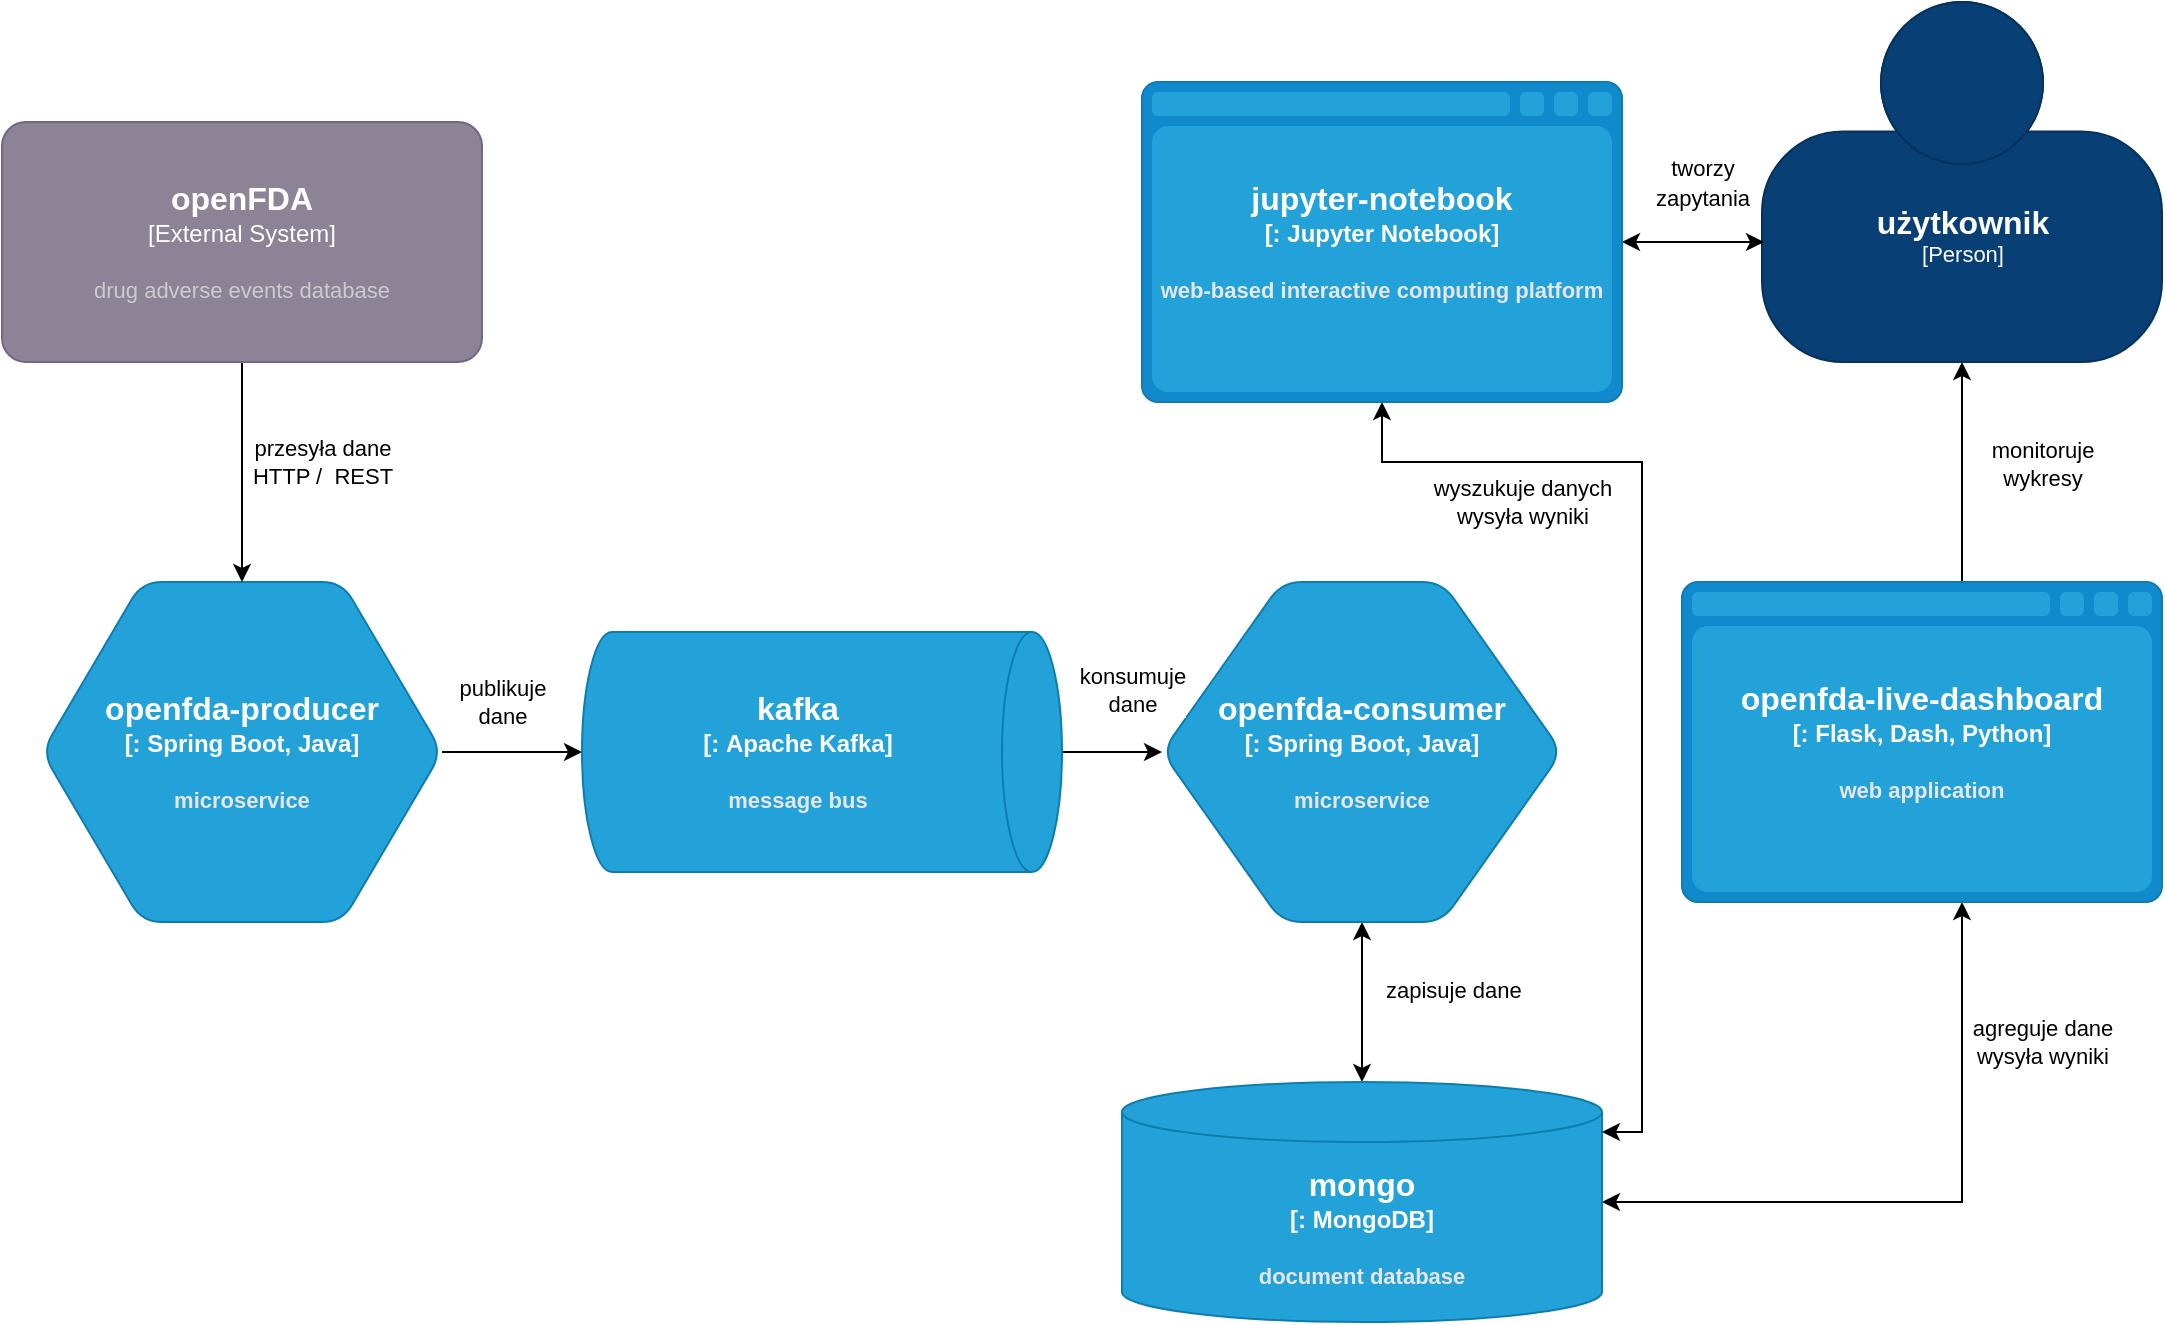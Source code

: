 <mxfile version="16.4.0" type="device"><diagram id="Futf8SIoppectOjmvB_h" name="Page-1"><mxGraphModel dx="1589" dy="973" grid="1" gridSize="10" guides="1" tooltips="1" connect="1" arrows="1" fold="1" page="1" pageScale="1" pageWidth="1169" pageHeight="827" math="0" shadow="0"><root><mxCell id="0"/><mxCell id="1" parent="0"/><mxCell id="j3gQ5O2oU7y4oZz9sgrC-4" value="" style="edgeStyle=orthogonalEdgeStyle;rounded=0;orthogonalLoop=1;jettySize=auto;html=1;" edge="1" parent="1" source="j3gQ5O2oU7y4oZz9sgrC-1" target="j3gQ5O2oU7y4oZz9sgrC-2"><mxGeometry relative="1" as="geometry"/></mxCell><mxCell id="j3gQ5O2oU7y4oZz9sgrC-27" value="publikuje&lt;br&gt;dane" style="edgeLabel;html=1;align=center;verticalAlign=middle;resizable=0;points=[];" vertex="1" connectable="0" parent="j3gQ5O2oU7y4oZz9sgrC-4"><mxGeometry x="-0.057" y="4" relative="1" as="geometry"><mxPoint x="-3" y="-21" as="offset"/></mxGeometry></mxCell><object placeholders="1" c4Type="openfda-producer" c4Container="" c4Technology="Spring Boot, Java" c4Description="microservice" label="&lt;font style=&quot;font-size: 16px&quot;&gt;&lt;b&gt;%c4Type%&lt;/font&gt;&lt;div&gt;[%c4Container%:&amp;nbsp;%c4Technology%]&lt;/div&gt;&lt;br&gt;&lt;div&gt;&lt;font style=&quot;font-size: 11px&quot;&gt;&lt;font color=&quot;#E6E6E6&quot;&gt;%c4Description%&lt;/font&gt;&lt;/div&gt;" id="j3gQ5O2oU7y4oZz9sgrC-1"><mxCell style="shape=hexagon;size=50;perimeter=hexagonPerimeter2;whiteSpace=wrap;html=1;fixedSize=1;rounded=1;labelBackgroundColor=none;fillColor=#23A2D9;fontSize=12;fontColor=#ffffff;align=center;strokeColor=#0E7DAD;metaEdit=1;points=[[0.5,0,0],[1,0.25,0],[1,0.5,0],[1,0.75,0],[0.5,1,0],[0,0.75,0],[0,0.5,0],[0,0.25,0]];resizable=0;" vertex="1" parent="1"><mxGeometry x="60" y="330" width="200" height="170" as="geometry"/></mxCell></object><mxCell id="j3gQ5O2oU7y4oZz9sgrC-51" value="" style="edgeStyle=orthogonalEdgeStyle;rounded=0;orthogonalLoop=1;jettySize=auto;html=1;startArrow=none;startFill=0;endArrow=classic;endFill=1;" edge="1" parent="1" source="j3gQ5O2oU7y4oZz9sgrC-2" target="j3gQ5O2oU7y4oZz9sgrC-5"><mxGeometry relative="1" as="geometry"/></mxCell><object placeholders="1" c4Type="kafka" c4Container="" c4Technology="Apache Kafka" c4Description="message bus" label="&lt;font style=&quot;font-size: 16px&quot;&gt;&lt;b&gt;%c4Type%&lt;/font&gt;&lt;div&gt;[%c4Container%:&amp;nbsp;%c4Technology%]&lt;/div&gt;&lt;br&gt;&lt;div&gt;&lt;font style=&quot;font-size: 11px&quot;&gt;&lt;font color=&quot;#E6E6E6&quot;&gt;%c4Description%&lt;/font&gt;&lt;/div&gt;" id="j3gQ5O2oU7y4oZz9sgrC-2"><mxCell style="shape=cylinder3;size=15;direction=south;whiteSpace=wrap;html=1;boundedLbl=1;rounded=0;labelBackgroundColor=none;fillColor=#23A2D9;fontSize=12;fontColor=#ffffff;align=center;strokeColor=#0E7DAD;metaEdit=1;points=[[0.5,0,0],[1,0.25,0],[1,0.5,0],[1,0.75,0],[0.5,1,0],[0,0.75,0],[0,0.5,0],[0,0.25,0]];resizable=0;" vertex="1" parent="1"><mxGeometry x="330" y="355" width="240" height="120" as="geometry"/></mxCell></object><mxCell id="j3gQ5O2oU7y4oZz9sgrC-50" value="" style="edgeStyle=orthogonalEdgeStyle;rounded=0;orthogonalLoop=1;jettySize=auto;html=1;startArrow=classic;startFill=1;endArrow=classic;endFill=1;" edge="1" parent="1" source="j3gQ5O2oU7y4oZz9sgrC-5" target="j3gQ5O2oU7y4oZz9sgrC-7"><mxGeometry relative="1" as="geometry"/></mxCell><object placeholders="1" c4Type="openfda-consumer" c4Container="" c4Technology="Spring Boot, Java" c4Description="microservice" label="&lt;font style=&quot;font-size: 16px&quot;&gt;&lt;b&gt;%c4Type%&lt;/font&gt;&lt;div&gt;[%c4Container%:&amp;nbsp;%c4Technology%]&lt;/div&gt;&lt;br&gt;&lt;div&gt;&lt;font style=&quot;font-size: 11px&quot;&gt;&lt;font color=&quot;#E6E6E6&quot;&gt;%c4Description%&lt;/font&gt;&lt;/div&gt;" id="j3gQ5O2oU7y4oZz9sgrC-5"><mxCell style="shape=hexagon;size=60;perimeter=hexagonPerimeter2;whiteSpace=wrap;html=1;fixedSize=1;rounded=1;labelBackgroundColor=none;fillColor=#23A2D9;fontSize=12;fontColor=#ffffff;align=center;strokeColor=#0E7DAD;metaEdit=1;points=[[0.5,0,0],[1,0.25,0],[1,0.5,0],[1,0.75,0],[0.5,1,0],[0,0.75,0],[0,0.5,0],[0,0.25,0]];resizable=0;" vertex="1" parent="1"><mxGeometry x="620" y="330" width="200" height="170" as="geometry"/></mxCell></object><mxCell id="j3gQ5O2oU7y4oZz9sgrC-23" style="edgeStyle=orthogonalEdgeStyle;rounded=0;orthogonalLoop=1;jettySize=auto;html=1;startArrow=classic;startFill=1;" edge="1" parent="1" source="j3gQ5O2oU7y4oZz9sgrC-7" target="j3gQ5O2oU7y4oZz9sgrC-11"><mxGeometry relative="1" as="geometry"><mxPoint x="1020" y="500" as="targetPoint"/><Array as="points"><mxPoint x="1020" y="640"/></Array></mxGeometry></mxCell><mxCell id="j3gQ5O2oU7y4oZz9sgrC-25" value="wyszukuje danych&lt;br&gt;wysyła wyniki" style="edgeLabel;html=1;align=center;verticalAlign=middle;resizable=0;points=[];" vertex="1" connectable="0" parent="j3gQ5O2oU7y4oZz9sgrC-23"><mxGeometry x="0.545" y="3" relative="1" as="geometry"><mxPoint x="-217" y="-275" as="offset"/></mxGeometry></mxCell><object placeholders="1" c4Type="mongo" c4Container="" c4Technology="MongoDB" c4Description="document database" label="&lt;font style=&quot;font-size: 16px&quot;&gt;&lt;b&gt;%c4Type%&lt;/font&gt;&lt;div&gt;[%c4Container%:&amp;nbsp;%c4Technology%]&lt;/div&gt;&lt;br&gt;&lt;div&gt;&lt;font style=&quot;font-size: 11px&quot;&gt;&lt;font color=&quot;#E6E6E6&quot;&gt;%c4Description%&lt;/font&gt;&lt;/div&gt;" id="j3gQ5O2oU7y4oZz9sgrC-7"><mxCell style="shape=cylinder3;size=15;whiteSpace=wrap;html=1;boundedLbl=1;rounded=0;labelBackgroundColor=none;fillColor=#23A2D9;fontSize=12;fontColor=#ffffff;align=center;strokeColor=#0E7DAD;metaEdit=1;points=[[0.5,0,0],[1,0.25,0],[1,0.5,0],[1,0.75,0],[0.5,1,0],[0,0.75,0],[0,0.5,0],[0,0.25,0]];resizable=0;" vertex="1" parent="1"><mxGeometry x="600" y="580" width="240" height="120" as="geometry"/></mxCell></object><mxCell id="j3gQ5O2oU7y4oZz9sgrC-24" style="edgeStyle=orthogonalEdgeStyle;rounded=0;orthogonalLoop=1;jettySize=auto;html=1;entryX=0.5;entryY=0;entryDx=0;entryDy=0;entryPerimeter=0;" edge="1" parent="1" source="j3gQ5O2oU7y4oZz9sgrC-8" target="j3gQ5O2oU7y4oZz9sgrC-1"><mxGeometry relative="1" as="geometry"/></mxCell><mxCell id="j3gQ5O2oU7y4oZz9sgrC-26" value="przesyła dane&lt;br&gt;HTTP /&amp;nbsp; REST" style="edgeLabel;html=1;align=center;verticalAlign=middle;resizable=0;points=[];" vertex="1" connectable="0" parent="j3gQ5O2oU7y4oZz9sgrC-24"><mxGeometry x="-0.2" y="2" relative="1" as="geometry"><mxPoint x="38" y="6" as="offset"/></mxGeometry></mxCell><object placeholders="1" c4Name="openFDA" c4Type="External System" c4Description="drug adverse events database" label="&lt;font style=&quot;font-size: 16px&quot;&gt;&lt;b&gt;%c4Name%&lt;/b&gt;&lt;/font&gt;&lt;div&gt;[%c4Type%]&lt;/div&gt;&lt;br&gt;&lt;div&gt;&lt;font style=&quot;font-size: 11px&quot;&gt;&lt;font color=&quot;#cccccc&quot;&gt;%c4Description%&lt;/font&gt;&lt;/div&gt;" id="j3gQ5O2oU7y4oZz9sgrC-8"><mxCell style="rounded=1;whiteSpace=wrap;html=1;labelBackgroundColor=none;fillColor=#8C8496;fontColor=#ffffff;align=center;arcSize=10;strokeColor=#736782;metaEdit=1;resizable=0;points=[[0.25,0,0],[0.5,0,0],[0.75,0,0],[1,0.25,0],[1,0.5,0],[1,0.75,0],[0.75,1,0],[0.5,1,0],[0.25,1,0],[0,0.75,0],[0,0.5,0],[0,0.25,0]];" vertex="1" parent="1"><mxGeometry x="40" y="100" width="240" height="120" as="geometry"/></mxCell></object><mxCell id="j3gQ5O2oU7y4oZz9sgrC-47" value="" style="edgeStyle=orthogonalEdgeStyle;rounded=0;orthogonalLoop=1;jettySize=auto;html=1;startArrow=none;startFill=0;endArrow=classic;endFill=1;" edge="1" parent="1" source="j3gQ5O2oU7y4oZz9sgrC-11" target="j3gQ5O2oU7y4oZz9sgrC-13"><mxGeometry relative="1" as="geometry"><Array as="points"><mxPoint x="1020" y="300"/><mxPoint x="1020" y="300"/></Array></mxGeometry></mxCell><object placeholders="1" c4Type="openfda-live-dashboard" c4Container="" c4Technology="Flask, Dash, Python" c4Description="web application" label="&lt;font style=&quot;font-size: 16px&quot;&gt;&lt;b&gt;%c4Type%&lt;/font&gt;&lt;div&gt;[%c4Container%:&amp;nbsp;%c4Technology%]&lt;/div&gt;&lt;br&gt;&lt;div&gt;&lt;font style=&quot;font-size: 11px&quot;&gt;&lt;font color=&quot;#E6E6E6&quot;&gt;%c4Description%&lt;/font&gt;&lt;/div&gt;" id="j3gQ5O2oU7y4oZz9sgrC-11"><mxCell style="shape=mxgraph.c4.webBrowserContainer;whiteSpace=wrap;html=1;boundedLbl=1;rounded=0;labelBackgroundColor=none;fillColor=#118ACD;fontSize=12;fontColor=#ffffff;align=center;strokeColor=#0E7DAD;metaEdit=1;points=[[0.5,0,0],[1,0.25,0],[1,0.5,0],[1,0.75,0],[0.5,1,0],[0,0.75,0],[0,0.5,0],[0,0.25,0]];resizable=0;" vertex="1" parent="1"><mxGeometry x="880" y="330" width="240" height="160" as="geometry"/></mxCell></object><object placeholders="1" c4Name="użytkownik" c4Type="Person" c4Description="" label="&lt;font style=&quot;font-size: 16px&quot;&gt;&lt;b&gt;%c4Name%&lt;/b&gt;&lt;/font&gt;&lt;div&gt;[%c4Type%]&lt;/div&gt;&lt;br&gt;&lt;div&gt;&lt;font style=&quot;font-size: 11px&quot;&gt;&lt;font color=&quot;#cccccc&quot;&gt;%c4Description%&lt;/font&gt;&lt;/div&gt;" id="j3gQ5O2oU7y4oZz9sgrC-13"><mxCell style="html=1;fontSize=11;dashed=0;whitespace=wrap;fillColor=#083F75;strokeColor=#06315C;fontColor=#ffffff;shape=mxgraph.c4.person2;align=center;metaEdit=1;points=[[0.5,0,0],[1,0.5,0],[1,0.75,0],[0.75,1,0],[0.5,1,0],[0.25,1,0],[0,0.75,0],[0,0.5,0]];resizable=0;" vertex="1" parent="1"><mxGeometry x="920" y="40" width="200" height="180" as="geometry"/></mxCell></object><mxCell id="j3gQ5O2oU7y4oZz9sgrC-31" value="&lt;span style=&quot;color: rgb(0 , 0 , 0) ; font-family: &amp;#34;helvetica&amp;#34; ; font-size: 11px ; font-style: normal ; font-weight: 400 ; letter-spacing: normal ; text-align: center ; text-indent: 0px ; text-transform: none ; word-spacing: 0px ; background-color: rgb(255 , 255 , 255) ; display: inline ; float: none&quot;&gt;zapisuje dane&lt;br&gt;&lt;/span&gt;" style="text;whiteSpace=wrap;html=1;" vertex="1" parent="1"><mxGeometry x="730" y="520" width="80" height="30" as="geometry"/></mxCell><mxCell id="j3gQ5O2oU7y4oZz9sgrC-32" value="konsumuje&lt;br&gt;dane" style="edgeLabel;html=1;align=center;verticalAlign=middle;resizable=0;points=[];" vertex="1" connectable="0" parent="1"><mxGeometry x="489.997" y="430" as="geometry"><mxPoint x="115" y="-46" as="offset"/></mxGeometry></mxCell><mxCell id="j3gQ5O2oU7y4oZz9sgrC-37" value="monitoruje&lt;br&gt;wykresy" style="edgeLabel;html=1;align=center;verticalAlign=middle;resizable=0;points=[];" vertex="1" connectable="0" parent="1"><mxGeometry x="1060.0" y="279.996" as="geometry"><mxPoint y="-9" as="offset"/></mxGeometry></mxCell><mxCell id="j3gQ5O2oU7y4oZz9sgrC-42" value="" style="edgeStyle=orthogonalEdgeStyle;rounded=0;orthogonalLoop=1;jettySize=auto;html=1;startArrow=classic;startFill=1;endArrow=classic;endFill=1;entryX=0.005;entryY=0.667;entryDx=0;entryDy=0;entryPerimeter=0;" edge="1" parent="1" source="j3gQ5O2oU7y4oZz9sgrC-41" target="j3gQ5O2oU7y4oZz9sgrC-13"><mxGeometry relative="1" as="geometry"><mxPoint x="890" y="160" as="targetPoint"/></mxGeometry></mxCell><mxCell id="j3gQ5O2oU7y4oZz9sgrC-46" style="edgeStyle=orthogonalEdgeStyle;rounded=0;orthogonalLoop=1;jettySize=auto;html=1;startArrow=classic;startFill=1;endArrow=classic;endFill=1;" edge="1" parent="1" source="j3gQ5O2oU7y4oZz9sgrC-41"><mxGeometry relative="1" as="geometry"><mxPoint x="840" y="605" as="targetPoint"/><Array as="points"><mxPoint x="730" y="270"/><mxPoint x="860" y="270"/><mxPoint x="860" y="605"/></Array></mxGeometry></mxCell><object placeholders="1" c4Type="jupyter-notebook" c4Container="" c4Technology="Jupyter Notebook" c4Description=" web-based interactive computing platform" label="&lt;font style=&quot;font-size: 16px&quot;&gt;&lt;b&gt;%c4Type%&lt;/font&gt;&lt;div&gt;[%c4Container%:&amp;nbsp;%c4Technology%]&lt;/div&gt;&lt;br&gt;&lt;div&gt;&lt;font style=&quot;font-size: 11px&quot;&gt;&lt;font color=&quot;#E6E6E6&quot;&gt;%c4Description%&lt;/font&gt;&lt;/div&gt;" id="j3gQ5O2oU7y4oZz9sgrC-41"><mxCell style="shape=mxgraph.c4.webBrowserContainer;whiteSpace=wrap;html=1;boundedLbl=1;rounded=0;labelBackgroundColor=none;fillColor=#118ACD;fontSize=12;fontColor=#ffffff;align=center;strokeColor=#0E7DAD;metaEdit=1;points=[[0.5,0,0],[1,0.25,0],[1,0.5,0],[1,0.75,0],[0.5,1,0],[0,0.75,0],[0,0.5,0],[0,0.25,0]];resizable=0;" vertex="1" parent="1"><mxGeometry x="610" y="80" width="240" height="160" as="geometry"/></mxCell></object><mxCell id="j3gQ5O2oU7y4oZz9sgrC-43" value="&lt;font style=&quot;font-size: 11px&quot;&gt;tworzy&lt;br&gt;zapytania&lt;/font&gt;" style="text;html=1;align=center;verticalAlign=middle;resizable=0;points=[];autosize=1;strokeColor=none;fillColor=none;" vertex="1" parent="1"><mxGeometry x="860" y="110" width="60" height="40" as="geometry"/></mxCell><mxCell id="j3gQ5O2oU7y4oZz9sgrC-48" value="&lt;span style=&quot;color: rgba(0 , 0 , 0 , 0) ; font-family: monospace ; font-size: 0px ; background-color: rgb(248 , 249 , 250)&quot;&gt;%3CmxGraphModel%3E%3Croot%3E%3CmxCell%20id%3D%220%22%2F%3E%3CmxCell%20id%3D%221%22%20parent%3D%220%22%2F%3E%3CmxCell%20id%3D%222%22%20value%3D%22wyszukuje%26lt%3Bbr%26gt%3Bwysy%C5%82a%20wyniki%22%20style%3D%22edgeLabel%3Bhtml%3D1%3Balign%3Dcenter%3BverticalAlign%3Dmiddle%3Bresizable%3D0%3Bpoints%3D%5B%5D%3B%22%20vertex%3D%221%22%20connectable%3D%220%22%20parent%3D%221%22%3E%3CmxGeometry%20x%3D%22800%22%20y%3D%22290.385%22%20as%3D%22geometry%22%2F%3E%3C%2FmxCell%3E%3C%2Froot%3E%3C%2FmxGraphModel%3E&lt;/span&gt;" style="edgeLabel;html=1;align=center;verticalAlign=middle;resizable=0;points=[];" vertex="1" connectable="0" parent="1"><mxGeometry x="1070.0" y="559.999" as="geometry"><mxPoint y="-5" as="offset"/></mxGeometry></mxCell><mxCell id="j3gQ5O2oU7y4oZz9sgrC-52" value="agreguje dane&lt;br&gt;wysyła wyniki" style="edgeLabel;html=1;align=center;verticalAlign=middle;resizable=0;points=[];" vertex="1" connectable="0" parent="1"><mxGeometry x="1060" y="559.995" as="geometry"/></mxCell></root></mxGraphModel></diagram></mxfile>